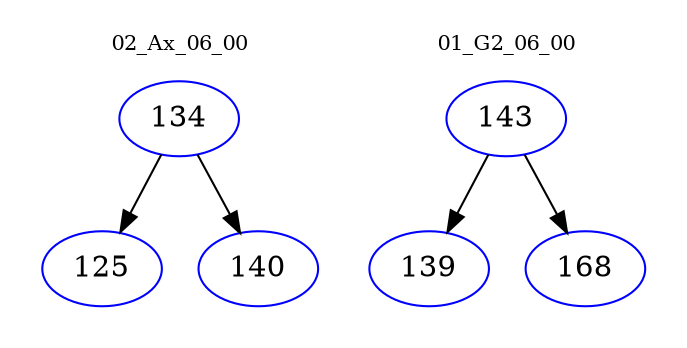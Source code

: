 digraph{
subgraph cluster_0 {
color = white
label = "02_Ax_06_00";
fontsize=10;
T0_134 [label="134", color="blue"]
T0_134 -> T0_125 [color="black"]
T0_125 [label="125", color="blue"]
T0_134 -> T0_140 [color="black"]
T0_140 [label="140", color="blue"]
}
subgraph cluster_1 {
color = white
label = "01_G2_06_00";
fontsize=10;
T1_143 [label="143", color="blue"]
T1_143 -> T1_139 [color="black"]
T1_139 [label="139", color="blue"]
T1_143 -> T1_168 [color="black"]
T1_168 [label="168", color="blue"]
}
}
